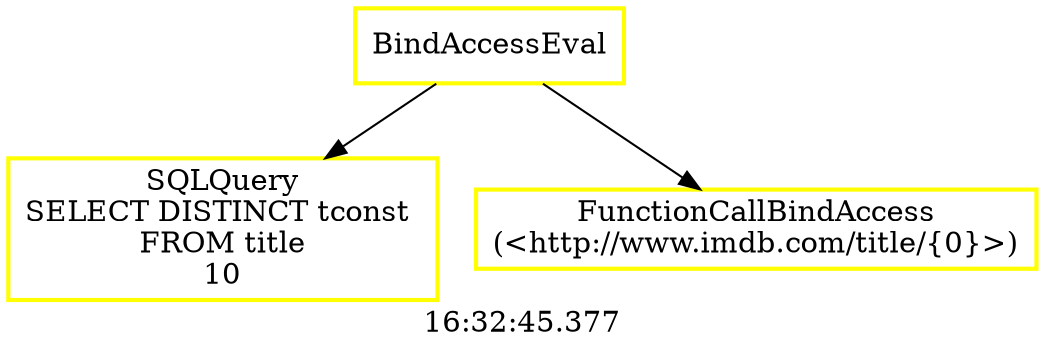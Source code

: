 digraph  g{ graph[label = "16:32:45.377"]
node [shape=rectangle, color=black, fontcolor=black, style=bold] edge [color=black] 0 [label="BindAccessEval", color = yellow] ; 
1 [label="SQLQuery
SELECT DISTINCT tconst 
FROM title
10", color = yellow] ; 
0 -> 1 ; 
2 [label="FunctionCallBindAccess
(<http://www.imdb.com/title/{0}>)", color = yellow] ; 
0 -> 2 ; 
}

